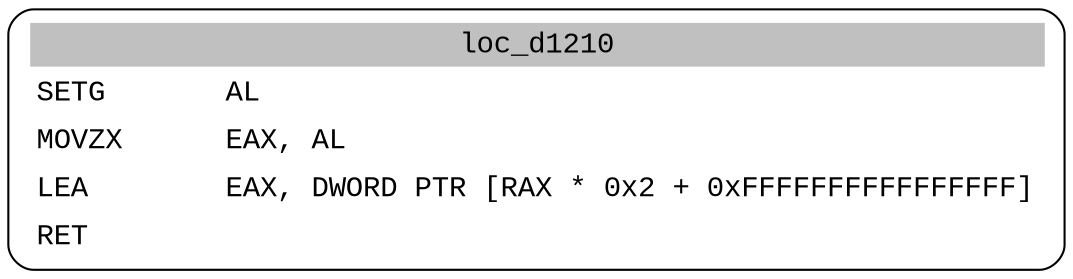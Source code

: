 digraph asm_graph {
1941 [
shape="Mrecord" fontname="Courier New"label =<<table border="0" cellborder="0" cellpadding="3"><tr><td align="center" colspan="2" bgcolor="grey">loc_d1210</td></tr><tr><td align="left">SETG       AL</td></tr><tr><td align="left">MOVZX      EAX, AL</td></tr><tr><td align="left">LEA        EAX, DWORD PTR [RAX * 0x2 + 0xFFFFFFFFFFFFFFFF]</td></tr><tr><td align="left">RET        </td></tr></table>> ];
}